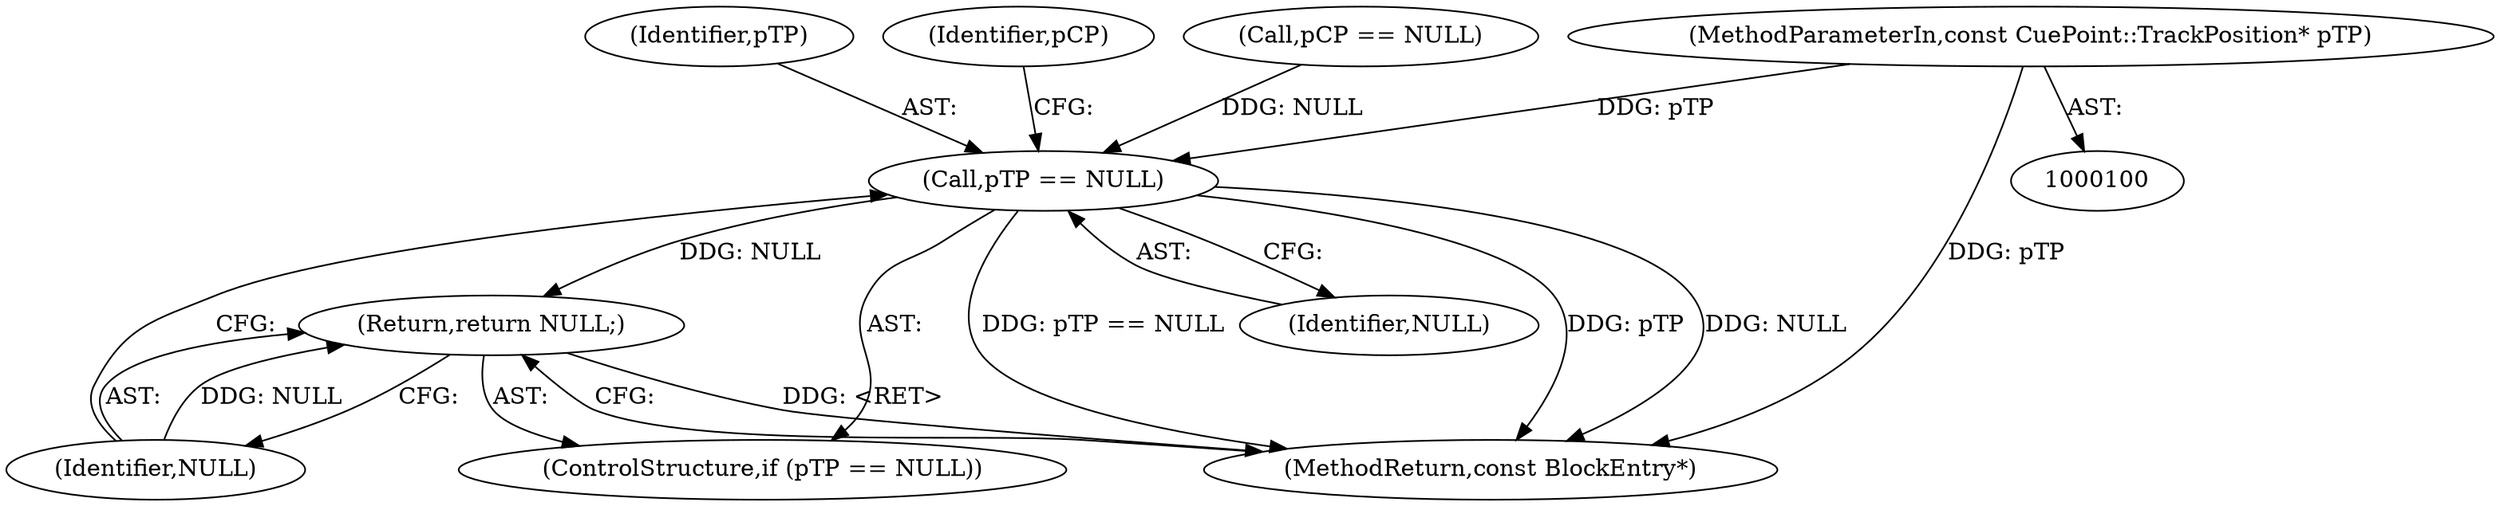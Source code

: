 digraph "1_Android_04839626ed859623901ebd3a5fd483982186b59d_49@pointer" {
"1000102" [label="(MethodParameterIn,const CuePoint::TrackPosition* pTP)"];
"1000111" [label="(Call,pTP == NULL)"];
"1000114" [label="(Return,return NULL;)"];
"1000110" [label="(ControlStructure,if (pTP == NULL))"];
"1000115" [label="(Identifier,NULL)"];
"1000112" [label="(Identifier,pTP)"];
"1000111" [label="(Call,pTP == NULL)"];
"1000122" [label="(MethodReturn,const BlockEntry*)"];
"1000119" [label="(Identifier,pCP)"];
"1000102" [label="(MethodParameterIn,const CuePoint::TrackPosition* pTP)"];
"1000113" [label="(Identifier,NULL)"];
"1000105" [label="(Call,pCP == NULL)"];
"1000114" [label="(Return,return NULL;)"];
"1000102" -> "1000100"  [label="AST: "];
"1000102" -> "1000122"  [label="DDG: pTP"];
"1000102" -> "1000111"  [label="DDG: pTP"];
"1000111" -> "1000110"  [label="AST: "];
"1000111" -> "1000113"  [label="CFG: "];
"1000112" -> "1000111"  [label="AST: "];
"1000113" -> "1000111"  [label="AST: "];
"1000115" -> "1000111"  [label="CFG: "];
"1000119" -> "1000111"  [label="CFG: "];
"1000111" -> "1000122"  [label="DDG: pTP == NULL"];
"1000111" -> "1000122"  [label="DDG: pTP"];
"1000111" -> "1000122"  [label="DDG: NULL"];
"1000105" -> "1000111"  [label="DDG: NULL"];
"1000111" -> "1000114"  [label="DDG: NULL"];
"1000114" -> "1000110"  [label="AST: "];
"1000114" -> "1000115"  [label="CFG: "];
"1000115" -> "1000114"  [label="AST: "];
"1000122" -> "1000114"  [label="CFG: "];
"1000114" -> "1000122"  [label="DDG: <RET>"];
"1000115" -> "1000114"  [label="DDG: NULL"];
}
